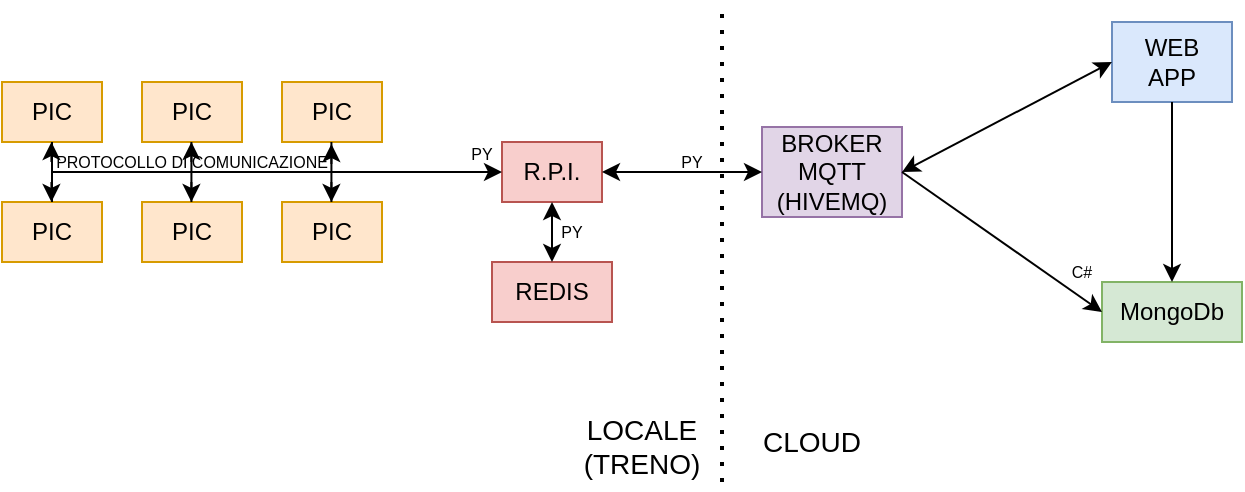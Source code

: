 <mxfile version="14.1.8" type="device"><diagram id="wmizdnLSkn2O6InbstqZ" name="Pagina-1"><mxGraphModel dx="1024" dy="1753" grid="1" gridSize="10" guides="1" tooltips="1" connect="1" arrows="1" fold="1" page="1" pageScale="1" pageWidth="827" pageHeight="1169" math="0" shadow="0"><root><mxCell id="0"/><mxCell id="1" parent="0"/><mxCell id="KzHtv24CVYQ-0UfzVDMS-1" value="PIC" style="rounded=0;whiteSpace=wrap;html=1;fillColor=#ffe6cc;strokeColor=#d79b00;" parent="1" vertex="1"><mxGeometry x="220" y="-1060" width="50" height="30" as="geometry"/></mxCell><mxCell id="KzHtv24CVYQ-0UfzVDMS-2" value="PIC" style="rounded=0;whiteSpace=wrap;html=1;fillColor=#ffe6cc;strokeColor=#d79b00;" parent="1" vertex="1"><mxGeometry x="150" y="-1060" width="50" height="30" as="geometry"/></mxCell><mxCell id="KzHtv24CVYQ-0UfzVDMS-3" value="PIC" style="rounded=0;whiteSpace=wrap;html=1;fillColor=#ffe6cc;strokeColor=#d79b00;" parent="1" vertex="1"><mxGeometry x="80" y="-1060" width="50" height="30" as="geometry"/></mxCell><mxCell id="KzHtv24CVYQ-0UfzVDMS-4" value="PIC" style="rounded=0;whiteSpace=wrap;html=1;fillColor=#ffe6cc;strokeColor=#d79b00;" parent="1" vertex="1"><mxGeometry x="220" y="-1120" width="50" height="30" as="geometry"/></mxCell><mxCell id="KzHtv24CVYQ-0UfzVDMS-5" value="PIC" style="rounded=0;whiteSpace=wrap;html=1;fillColor=#ffe6cc;strokeColor=#d79b00;" parent="1" vertex="1"><mxGeometry x="150" y="-1120" width="50" height="30" as="geometry"/></mxCell><mxCell id="KzHtv24CVYQ-0UfzVDMS-6" value="PIC" style="rounded=0;whiteSpace=wrap;html=1;fillColor=#ffe6cc;strokeColor=#d79b00;" parent="1" vertex="1"><mxGeometry x="80" y="-1120" width="50" height="30" as="geometry"/></mxCell><mxCell id="KzHtv24CVYQ-0UfzVDMS-7" value="R.P.I." style="rounded=0;whiteSpace=wrap;html=1;fillColor=#f8cecc;strokeColor=#b85450;" parent="1" vertex="1"><mxGeometry x="330" y="-1090" width="50" height="30" as="geometry"/></mxCell><mxCell id="KzHtv24CVYQ-0UfzVDMS-8" value="REDIS" style="rounded=0;whiteSpace=wrap;html=1;fillColor=#f8cecc;strokeColor=#b85450;" parent="1" vertex="1"><mxGeometry x="325" y="-1030" width="60" height="30" as="geometry"/></mxCell><mxCell id="KzHtv24CVYQ-0UfzVDMS-9" value="BROKER&lt;br&gt;MQTT&lt;br&gt;(HIVEMQ)" style="rounded=0;whiteSpace=wrap;html=1;fillColor=#e1d5e7;strokeColor=#9673a6;" parent="1" vertex="1"><mxGeometry x="460" y="-1097.5" width="70" height="45" as="geometry"/></mxCell><mxCell id="KzHtv24CVYQ-0UfzVDMS-12" value="WEB&lt;br&gt;APP" style="rounded=0;whiteSpace=wrap;html=1;fillColor=#dae8fc;strokeColor=#6c8ebf;" parent="1" vertex="1"><mxGeometry x="635" y="-1150" width="60" height="40" as="geometry"/></mxCell><mxCell id="KzHtv24CVYQ-0UfzVDMS-13" value="MongoDb" style="rounded=0;whiteSpace=wrap;html=1;fillColor=#d5e8d4;strokeColor=#82b366;" parent="1" vertex="1"><mxGeometry x="630" y="-1020" width="70" height="30" as="geometry"/></mxCell><mxCell id="KzHtv24CVYQ-0UfzVDMS-15" value="" style="endArrow=none;dashed=1;html=1;dashPattern=1 3;strokeWidth=2;" parent="1" edge="1"><mxGeometry width="50" height="50" relative="1" as="geometry"><mxPoint x="440" y="-920" as="sourcePoint"/><mxPoint x="440" y="-1160" as="targetPoint"/></mxGeometry></mxCell><mxCell id="KzHtv24CVYQ-0UfzVDMS-16" value="LOCALE (TRENO)" style="text;html=1;strokeColor=none;fillColor=none;align=center;verticalAlign=middle;whiteSpace=wrap;rounded=0;fontSize=14;" parent="1" vertex="1"><mxGeometry x="370" y="-960" width="60" height="44" as="geometry"/></mxCell><mxCell id="KzHtv24CVYQ-0UfzVDMS-17" value="CLOUD" style="text;html=1;strokeColor=none;fillColor=none;align=center;verticalAlign=middle;whiteSpace=wrap;rounded=0;fontSize=14;" parent="1" vertex="1"><mxGeometry x="450" y="-960" width="70" height="40" as="geometry"/></mxCell><mxCell id="KzHtv24CVYQ-0UfzVDMS-18" value="" style="endArrow=classic;html=1;entryX=0;entryY=0.5;entryDx=0;entryDy=0;" parent="1" target="KzHtv24CVYQ-0UfzVDMS-7" edge="1"><mxGeometry width="50" height="50" relative="1" as="geometry"><mxPoint x="105" y="-1075" as="sourcePoint"/><mxPoint x="260" y="-950" as="targetPoint"/></mxGeometry></mxCell><mxCell id="KzHtv24CVYQ-0UfzVDMS-19" value="" style="endArrow=none;html=1;entryX=0.5;entryY=1;entryDx=0;entryDy=0;exitX=0.5;exitY=0;exitDx=0;exitDy=0;" parent="1" source="KzHtv24CVYQ-0UfzVDMS-3" target="KzHtv24CVYQ-0UfzVDMS-6" edge="1"><mxGeometry width="50" height="50" relative="1" as="geometry"><mxPoint x="60" y="-930" as="sourcePoint"/><mxPoint x="110" y="-980" as="targetPoint"/></mxGeometry></mxCell><mxCell id="KzHtv24CVYQ-0UfzVDMS-20" value="" style="endArrow=none;html=1;entryX=0.5;entryY=1;entryDx=0;entryDy=0;exitX=0.5;exitY=0;exitDx=0;exitDy=0;" parent="1" edge="1"><mxGeometry width="50" height="50" relative="1" as="geometry"><mxPoint x="174.71" y="-1060" as="sourcePoint"/><mxPoint x="174.71" y="-1090" as="targetPoint"/></mxGeometry></mxCell><mxCell id="KzHtv24CVYQ-0UfzVDMS-21" value="" style="endArrow=none;html=1;entryX=0.5;entryY=1;entryDx=0;entryDy=0;exitX=0.5;exitY=0;exitDx=0;exitDy=0;" parent="1" edge="1"><mxGeometry width="50" height="50" relative="1" as="geometry"><mxPoint x="244.71" y="-1060" as="sourcePoint"/><mxPoint x="244.71" y="-1090" as="targetPoint"/></mxGeometry></mxCell><mxCell id="KzHtv24CVYQ-0UfzVDMS-25" value="PY" style="text;html=1;strokeColor=none;fillColor=none;align=center;verticalAlign=middle;whiteSpace=wrap;rounded=0;fontSize=8;" parent="1" vertex="1"><mxGeometry x="410" y="-1090" width="30" height="20" as="geometry"/></mxCell><mxCell id="KzHtv24CVYQ-0UfzVDMS-26" value="PROTOCOLLO DI COMUNICAZIONE" style="text;html=1;strokeColor=none;fillColor=none;align=center;verticalAlign=middle;whiteSpace=wrap;rounded=0;fontSize=8;" parent="1" vertex="1"><mxGeometry x="100" y="-1090" width="150" height="20" as="geometry"/></mxCell><mxCell id="KzHtv24CVYQ-0UfzVDMS-27" value="PY" style="text;html=1;strokeColor=none;fillColor=none;align=center;verticalAlign=middle;whiteSpace=wrap;rounded=0;fontSize=8;" parent="1" vertex="1"><mxGeometry x="305" y="-1094" width="30" height="20" as="geometry"/></mxCell><mxCell id="KzHtv24CVYQ-0UfzVDMS-32" value="PY" style="text;html=1;strokeColor=none;fillColor=none;align=center;verticalAlign=middle;whiteSpace=wrap;rounded=0;fontSize=8;" parent="1" vertex="1"><mxGeometry x="350" y="-1055" width="30" height="20" as="geometry"/></mxCell><mxCell id="KzHtv24CVYQ-0UfzVDMS-33" value="" style="endArrow=classic;startArrow=classic;html=1;fontSize=8;entryX=0;entryY=0.5;entryDx=0;entryDy=0;exitX=1;exitY=0.5;exitDx=0;exitDy=0;" parent="1" source="KzHtv24CVYQ-0UfzVDMS-7" target="KzHtv24CVYQ-0UfzVDMS-9" edge="1"><mxGeometry width="50" height="50" relative="1" as="geometry"><mxPoint x="230" y="-940" as="sourcePoint"/><mxPoint x="280" y="-990" as="targetPoint"/></mxGeometry></mxCell><mxCell id="KzHtv24CVYQ-0UfzVDMS-34" value="" style="endArrow=classic;startArrow=classic;html=1;fontSize=8;entryX=0.5;entryY=1;entryDx=0;entryDy=0;exitX=0.5;exitY=0;exitDx=0;exitDy=0;" parent="1" source="KzHtv24CVYQ-0UfzVDMS-8" target="KzHtv24CVYQ-0UfzVDMS-7" edge="1"><mxGeometry width="50" height="50" relative="1" as="geometry"><mxPoint x="290" y="-1000" as="sourcePoint"/><mxPoint x="340" y="-1050" as="targetPoint"/></mxGeometry></mxCell><mxCell id="KzHtv24CVYQ-0UfzVDMS-35" value="" style="endArrow=classic;html=1;fontSize=8;" parent="1" edge="1"><mxGeometry width="50" height="50" relative="1" as="geometry"><mxPoint x="104.71" y="-1080" as="sourcePoint"/><mxPoint x="104.71" y="-1090" as="targetPoint"/></mxGeometry></mxCell><mxCell id="KzHtv24CVYQ-0UfzVDMS-36" value="" style="endArrow=classic;html=1;fontSize=8;" parent="1" edge="1"><mxGeometry width="50" height="50" relative="1" as="geometry"><mxPoint x="244.71" y="-1079" as="sourcePoint"/><mxPoint x="244.71" y="-1089" as="targetPoint"/></mxGeometry></mxCell><mxCell id="KzHtv24CVYQ-0UfzVDMS-37" value="" style="endArrow=classic;html=1;fontSize=8;" parent="1" edge="1"><mxGeometry width="50" height="50" relative="1" as="geometry"><mxPoint x="174.71" y="-1080" as="sourcePoint"/><mxPoint x="174.71" y="-1090" as="targetPoint"/></mxGeometry></mxCell><mxCell id="KzHtv24CVYQ-0UfzVDMS-38" value="" style="endArrow=classic;html=1;fontSize=8;" parent="1" edge="1"><mxGeometry width="50" height="50" relative="1" as="geometry"><mxPoint x="244.71" y="-1070" as="sourcePoint"/><mxPoint x="244.71" y="-1060" as="targetPoint"/></mxGeometry></mxCell><mxCell id="KzHtv24CVYQ-0UfzVDMS-39" value="" style="endArrow=classic;html=1;fontSize=8;" parent="1" edge="1"><mxGeometry width="50" height="50" relative="1" as="geometry"><mxPoint x="174.71" y="-1070" as="sourcePoint"/><mxPoint x="174.71" y="-1060" as="targetPoint"/></mxGeometry></mxCell><mxCell id="KzHtv24CVYQ-0UfzVDMS-40" value="" style="endArrow=classic;html=1;fontSize=8;" parent="1" edge="1"><mxGeometry width="50" height="50" relative="1" as="geometry"><mxPoint x="104.71" y="-1070" as="sourcePoint"/><mxPoint x="104.71" y="-1060" as="targetPoint"/></mxGeometry></mxCell><mxCell id="KzHtv24CVYQ-0UfzVDMS-42" value="" style="endArrow=classic;html=1;fontSize=8;entryX=0;entryY=0.5;entryDx=0;entryDy=0;exitX=1;exitY=0.5;exitDx=0;exitDy=0;startArrow=classic;startFill=1;" parent="1" source="KzHtv24CVYQ-0UfzVDMS-9" target="KzHtv24CVYQ-0UfzVDMS-12" edge="1"><mxGeometry width="50" height="50" relative="1" as="geometry"><mxPoint x="590" y="-1100" as="sourcePoint"/><mxPoint x="610" y="-1060" as="targetPoint"/></mxGeometry></mxCell><mxCell id="Nua3rQoKwNvo7PWRr3kL-1" value="" style="endArrow=classic;html=1;entryX=0;entryY=0.5;entryDx=0;entryDy=0;exitX=1;exitY=0.5;exitDx=0;exitDy=0;" parent="1" source="KzHtv24CVYQ-0UfzVDMS-9" target="KzHtv24CVYQ-0UfzVDMS-13" edge="1"><mxGeometry width="50" height="50" relative="1" as="geometry"><mxPoint x="500" y="-960" as="sourcePoint"/><mxPoint x="550" y="-1010" as="targetPoint"/></mxGeometry></mxCell><mxCell id="Nua3rQoKwNvo7PWRr3kL-2" value="" style="endArrow=classic;html=1;exitX=0.5;exitY=1;exitDx=0;exitDy=0;entryX=0.5;entryY=0;entryDx=0;entryDy=0;" parent="1" source="KzHtv24CVYQ-0UfzVDMS-12" target="KzHtv24CVYQ-0UfzVDMS-13" edge="1"><mxGeometry width="50" height="50" relative="1" as="geometry"><mxPoint x="740" y="-1000" as="sourcePoint"/><mxPoint x="790" y="-1050" as="targetPoint"/></mxGeometry></mxCell><mxCell id="Nua3rQoKwNvo7PWRr3kL-4" value="C#" style="text;html=1;strokeColor=none;fillColor=none;align=center;verticalAlign=middle;whiteSpace=wrap;rounded=0;fontSize=8;" parent="1" vertex="1"><mxGeometry x="605" y="-1035" width="30" height="20" as="geometry"/></mxCell></root></mxGraphModel></diagram></mxfile>